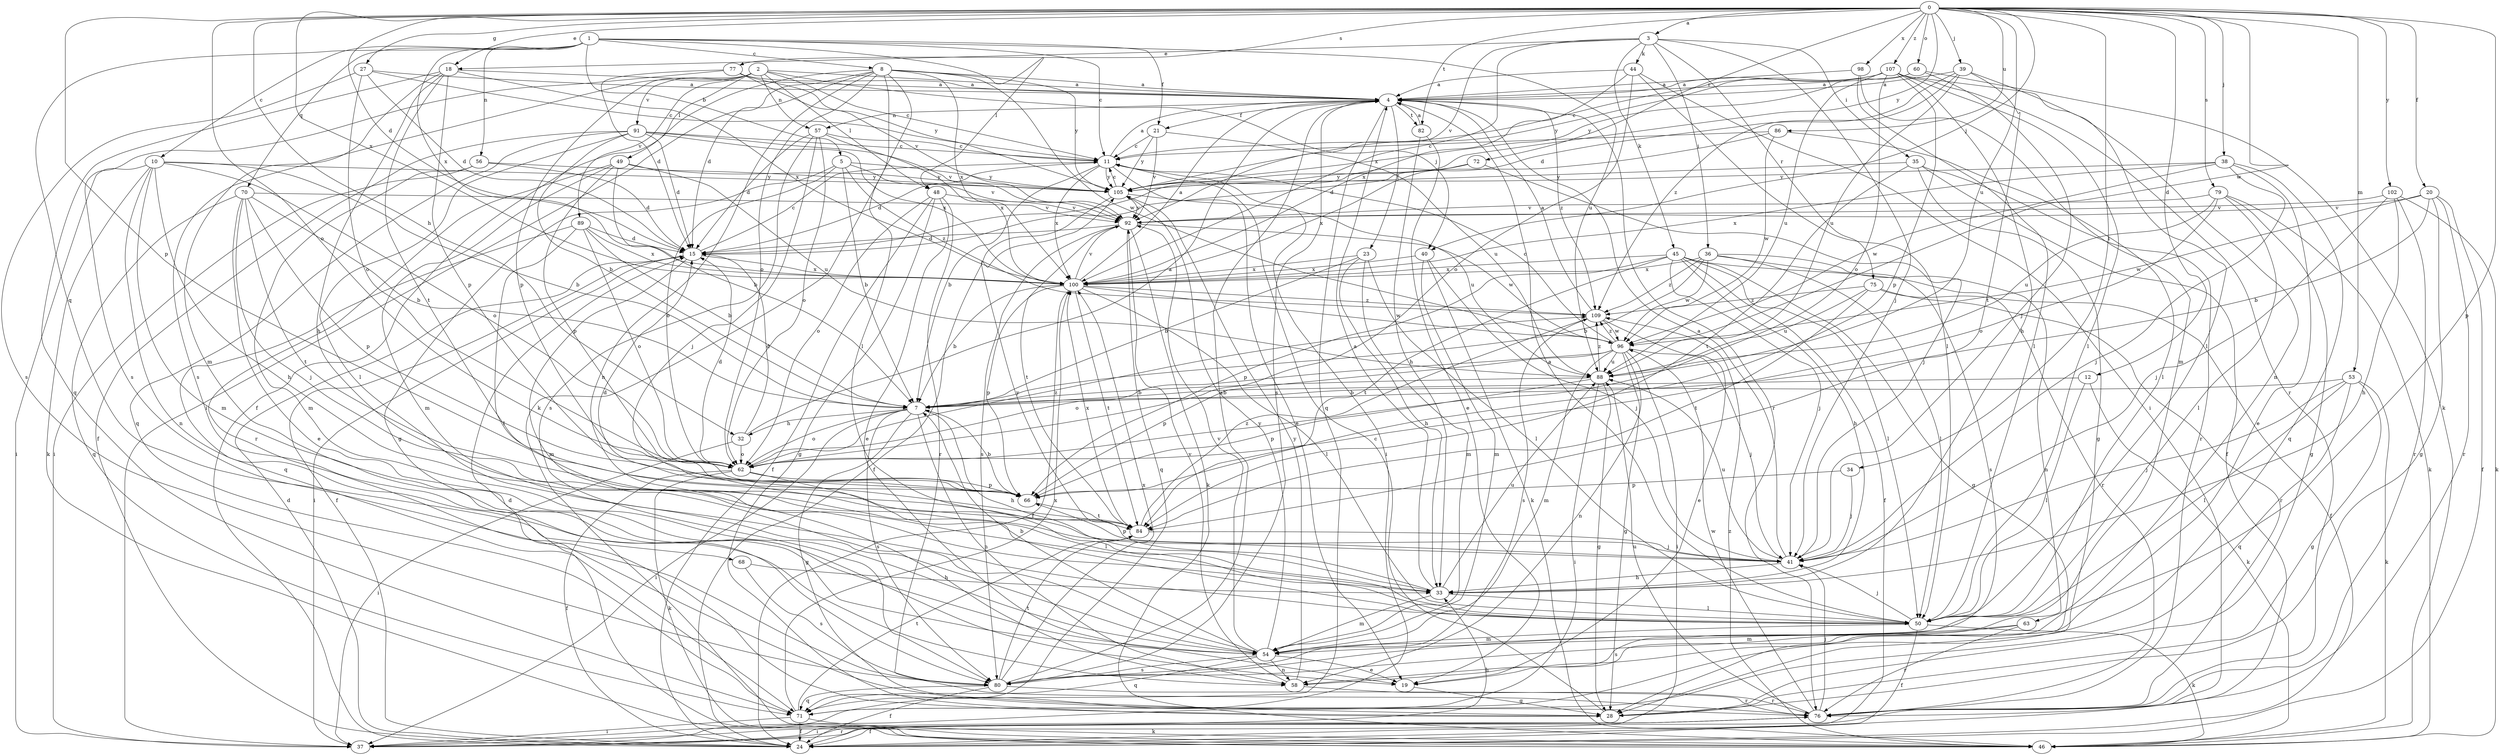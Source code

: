 strict digraph  {
0;
1;
2;
3;
4;
5;
7;
8;
10;
11;
12;
15;
18;
19;
20;
21;
23;
24;
27;
28;
32;
33;
34;
35;
36;
37;
38;
39;
40;
41;
44;
45;
46;
48;
49;
50;
53;
54;
56;
57;
58;
60;
62;
63;
66;
68;
70;
71;
72;
75;
76;
77;
79;
80;
82;
84;
86;
88;
89;
91;
92;
96;
98;
100;
102;
105;
107;
109;
0 -> 3  [label=a];
0 -> 12  [label=d];
0 -> 15  [label=d];
0 -> 18  [label=e];
0 -> 20  [label=f];
0 -> 27  [label=g];
0 -> 32  [label=h];
0 -> 34  [label=i];
0 -> 38  [label=j];
0 -> 39  [label=j];
0 -> 40  [label=j];
0 -> 53  [label=m];
0 -> 60  [label=o];
0 -> 62  [label=o];
0 -> 63  [label=p];
0 -> 66  [label=p];
0 -> 72  [label=r];
0 -> 77  [label=s];
0 -> 79  [label=s];
0 -> 82  [label=t];
0 -> 86  [label=u];
0 -> 88  [label=u];
0 -> 96  [label=w];
0 -> 98  [label=x];
0 -> 100  [label=x];
0 -> 102  [label=y];
0 -> 105  [label=y];
0 -> 107  [label=z];
1 -> 5  [label=b];
1 -> 8  [label=c];
1 -> 10  [label=c];
1 -> 11  [label=c];
1 -> 21  [label=f];
1 -> 48  [label=l];
1 -> 56  [label=n];
1 -> 68  [label=q];
1 -> 70  [label=q];
1 -> 88  [label=u];
1 -> 100  [label=x];
2 -> 4  [label=a];
2 -> 11  [label=c];
2 -> 40  [label=j];
2 -> 48  [label=l];
2 -> 49  [label=l];
2 -> 57  [label=n];
2 -> 66  [label=p];
2 -> 80  [label=s];
2 -> 89  [label=v];
2 -> 91  [label=v];
3 -> 18  [label=e];
3 -> 35  [label=i];
3 -> 36  [label=i];
3 -> 41  [label=j];
3 -> 44  [label=k];
3 -> 45  [label=k];
3 -> 75  [label=r];
3 -> 92  [label=v];
3 -> 100  [label=x];
4 -> 21  [label=f];
4 -> 23  [label=f];
4 -> 57  [label=n];
4 -> 71  [label=q];
4 -> 76  [label=r];
4 -> 80  [label=s];
4 -> 82  [label=t];
4 -> 109  [label=z];
5 -> 7  [label=b];
5 -> 28  [label=g];
5 -> 62  [label=o];
5 -> 92  [label=v];
5 -> 105  [label=y];
5 -> 109  [label=z];
7 -> 28  [label=g];
7 -> 32  [label=h];
7 -> 33  [label=h];
7 -> 37  [label=i];
7 -> 58  [label=n];
7 -> 62  [label=o];
7 -> 80  [label=s];
8 -> 4  [label=a];
8 -> 15  [label=d];
8 -> 24  [label=f];
8 -> 37  [label=i];
8 -> 46  [label=k];
8 -> 50  [label=l];
8 -> 58  [label=n];
8 -> 62  [label=o];
8 -> 96  [label=w];
8 -> 100  [label=x];
8 -> 105  [label=y];
10 -> 7  [label=b];
10 -> 33  [label=h];
10 -> 37  [label=i];
10 -> 46  [label=k];
10 -> 54  [label=m];
10 -> 58  [label=n];
10 -> 62  [label=o];
10 -> 105  [label=y];
11 -> 4  [label=a];
11 -> 7  [label=b];
11 -> 15  [label=d];
11 -> 19  [label=e];
11 -> 37  [label=i];
11 -> 100  [label=x];
11 -> 105  [label=y];
12 -> 7  [label=b];
12 -> 46  [label=k];
12 -> 50  [label=l];
15 -> 11  [label=c];
15 -> 24  [label=f];
15 -> 37  [label=i];
15 -> 54  [label=m];
15 -> 100  [label=x];
18 -> 4  [label=a];
18 -> 33  [label=h];
18 -> 54  [label=m];
18 -> 66  [label=p];
18 -> 71  [label=q];
18 -> 84  [label=t];
18 -> 100  [label=x];
19 -> 28  [label=g];
20 -> 7  [label=b];
20 -> 24  [label=f];
20 -> 28  [label=g];
20 -> 76  [label=r];
20 -> 92  [label=v];
20 -> 96  [label=w];
21 -> 11  [label=c];
21 -> 88  [label=u];
21 -> 92  [label=v];
21 -> 105  [label=y];
23 -> 7  [label=b];
23 -> 33  [label=h];
23 -> 50  [label=l];
23 -> 54  [label=m];
23 -> 100  [label=x];
24 -> 15  [label=d];
24 -> 33  [label=h];
27 -> 4  [label=a];
27 -> 11  [label=c];
27 -> 15  [label=d];
27 -> 62  [label=o];
27 -> 80  [label=s];
28 -> 11  [label=c];
32 -> 4  [label=a];
32 -> 15  [label=d];
32 -> 37  [label=i];
32 -> 62  [label=o];
33 -> 4  [label=a];
33 -> 50  [label=l];
33 -> 54  [label=m];
33 -> 88  [label=u];
33 -> 105  [label=y];
34 -> 41  [label=j];
34 -> 66  [label=p];
35 -> 24  [label=f];
35 -> 28  [label=g];
35 -> 76  [label=r];
35 -> 84  [label=t];
35 -> 105  [label=y];
36 -> 7  [label=b];
36 -> 50  [label=l];
36 -> 58  [label=n];
36 -> 80  [label=s];
36 -> 96  [label=w];
36 -> 100  [label=x];
36 -> 109  [label=z];
37 -> 76  [label=r];
38 -> 19  [label=e];
38 -> 41  [label=j];
38 -> 71  [label=q];
38 -> 96  [label=w];
38 -> 100  [label=x];
38 -> 105  [label=y];
39 -> 4  [label=a];
39 -> 15  [label=d];
39 -> 50  [label=l];
39 -> 84  [label=t];
39 -> 88  [label=u];
39 -> 109  [label=z];
40 -> 41  [label=j];
40 -> 46  [label=k];
40 -> 54  [label=m];
40 -> 100  [label=x];
41 -> 4  [label=a];
41 -> 33  [label=h];
41 -> 66  [label=p];
41 -> 88  [label=u];
44 -> 4  [label=a];
44 -> 37  [label=i];
44 -> 50  [label=l];
44 -> 62  [label=o];
44 -> 100  [label=x];
45 -> 24  [label=f];
45 -> 28  [label=g];
45 -> 33  [label=h];
45 -> 41  [label=j];
45 -> 50  [label=l];
45 -> 66  [label=p];
45 -> 76  [label=r];
45 -> 84  [label=t];
45 -> 100  [label=x];
46 -> 15  [label=d];
46 -> 109  [label=z];
48 -> 19  [label=e];
48 -> 24  [label=f];
48 -> 28  [label=g];
48 -> 62  [label=o];
48 -> 76  [label=r];
48 -> 92  [label=v];
49 -> 7  [label=b];
49 -> 54  [label=m];
49 -> 66  [label=p];
49 -> 76  [label=r];
49 -> 88  [label=u];
49 -> 105  [label=y];
50 -> 4  [label=a];
50 -> 24  [label=f];
50 -> 41  [label=j];
50 -> 46  [label=k];
50 -> 54  [label=m];
53 -> 7  [label=b];
53 -> 28  [label=g];
53 -> 41  [label=j];
53 -> 46  [label=k];
53 -> 50  [label=l];
53 -> 71  [label=q];
54 -> 7  [label=b];
54 -> 19  [label=e];
54 -> 58  [label=n];
54 -> 71  [label=q];
54 -> 80  [label=s];
54 -> 92  [label=v];
54 -> 105  [label=y];
56 -> 15  [label=d];
56 -> 37  [label=i];
56 -> 54  [label=m];
56 -> 105  [label=y];
57 -> 11  [label=c];
57 -> 15  [label=d];
57 -> 41  [label=j];
57 -> 62  [label=o];
57 -> 80  [label=s];
57 -> 100  [label=x];
58 -> 76  [label=r];
58 -> 92  [label=v];
58 -> 105  [label=y];
60 -> 4  [label=a];
60 -> 41  [label=j];
60 -> 46  [label=k];
60 -> 105  [label=y];
62 -> 15  [label=d];
62 -> 24  [label=f];
62 -> 46  [label=k];
62 -> 50  [label=l];
62 -> 66  [label=p];
62 -> 109  [label=z];
63 -> 54  [label=m];
63 -> 76  [label=r];
63 -> 80  [label=s];
66 -> 7  [label=b];
66 -> 84  [label=t];
68 -> 33  [label=h];
68 -> 80  [label=s];
70 -> 7  [label=b];
70 -> 19  [label=e];
70 -> 41  [label=j];
70 -> 66  [label=p];
70 -> 71  [label=q];
70 -> 84  [label=t];
70 -> 92  [label=v];
71 -> 24  [label=f];
71 -> 37  [label=i];
71 -> 46  [label=k];
71 -> 84  [label=t];
71 -> 100  [label=x];
72 -> 41  [label=j];
72 -> 100  [label=x];
72 -> 105  [label=y];
75 -> 24  [label=f];
75 -> 76  [label=r];
75 -> 84  [label=t];
75 -> 88  [label=u];
75 -> 109  [label=z];
76 -> 24  [label=f];
76 -> 37  [label=i];
76 -> 41  [label=j];
76 -> 88  [label=u];
76 -> 96  [label=w];
77 -> 4  [label=a];
77 -> 15  [label=d];
77 -> 80  [label=s];
77 -> 92  [label=v];
77 -> 105  [label=y];
79 -> 28  [label=g];
79 -> 46  [label=k];
79 -> 50  [label=l];
79 -> 62  [label=o];
79 -> 88  [label=u];
79 -> 92  [label=v];
80 -> 4  [label=a];
80 -> 24  [label=f];
80 -> 71  [label=q];
80 -> 76  [label=r];
80 -> 84  [label=t];
80 -> 100  [label=x];
82 -> 4  [label=a];
82 -> 19  [label=e];
82 -> 33  [label=h];
84 -> 15  [label=d];
84 -> 41  [label=j];
84 -> 100  [label=x];
84 -> 109  [label=z];
86 -> 11  [label=c];
86 -> 15  [label=d];
86 -> 50  [label=l];
86 -> 96  [label=w];
88 -> 7  [label=b];
88 -> 28  [label=g];
88 -> 37  [label=i];
88 -> 66  [label=p];
88 -> 109  [label=z];
89 -> 7  [label=b];
89 -> 15  [label=d];
89 -> 50  [label=l];
89 -> 62  [label=o];
89 -> 71  [label=q];
89 -> 100  [label=x];
91 -> 7  [label=b];
91 -> 11  [label=c];
91 -> 15  [label=d];
91 -> 24  [label=f];
91 -> 50  [label=l];
91 -> 71  [label=q];
91 -> 92  [label=v];
91 -> 100  [label=x];
92 -> 15  [label=d];
92 -> 46  [label=k];
92 -> 71  [label=q];
92 -> 80  [label=s];
92 -> 84  [label=t];
92 -> 96  [label=w];
96 -> 11  [label=c];
96 -> 28  [label=g];
96 -> 37  [label=i];
96 -> 41  [label=j];
96 -> 54  [label=m];
96 -> 58  [label=n];
96 -> 62  [label=o];
96 -> 66  [label=p];
96 -> 88  [label=u];
96 -> 109  [label=z];
98 -> 4  [label=a];
98 -> 50  [label=l];
98 -> 54  [label=m];
100 -> 4  [label=a];
100 -> 7  [label=b];
100 -> 24  [label=f];
100 -> 50  [label=l];
100 -> 66  [label=p];
100 -> 84  [label=t];
100 -> 92  [label=v];
100 -> 96  [label=w];
100 -> 109  [label=z];
102 -> 33  [label=h];
102 -> 41  [label=j];
102 -> 46  [label=k];
102 -> 76  [label=r];
102 -> 92  [label=v];
105 -> 11  [label=c];
105 -> 24  [label=f];
105 -> 88  [label=u];
105 -> 92  [label=v];
107 -> 4  [label=a];
107 -> 11  [label=c];
107 -> 33  [label=h];
107 -> 50  [label=l];
107 -> 58  [label=n];
107 -> 62  [label=o];
107 -> 66  [label=p];
107 -> 76  [label=r];
107 -> 88  [label=u];
107 -> 105  [label=y];
109 -> 4  [label=a];
109 -> 19  [label=e];
109 -> 80  [label=s];
109 -> 96  [label=w];
}
